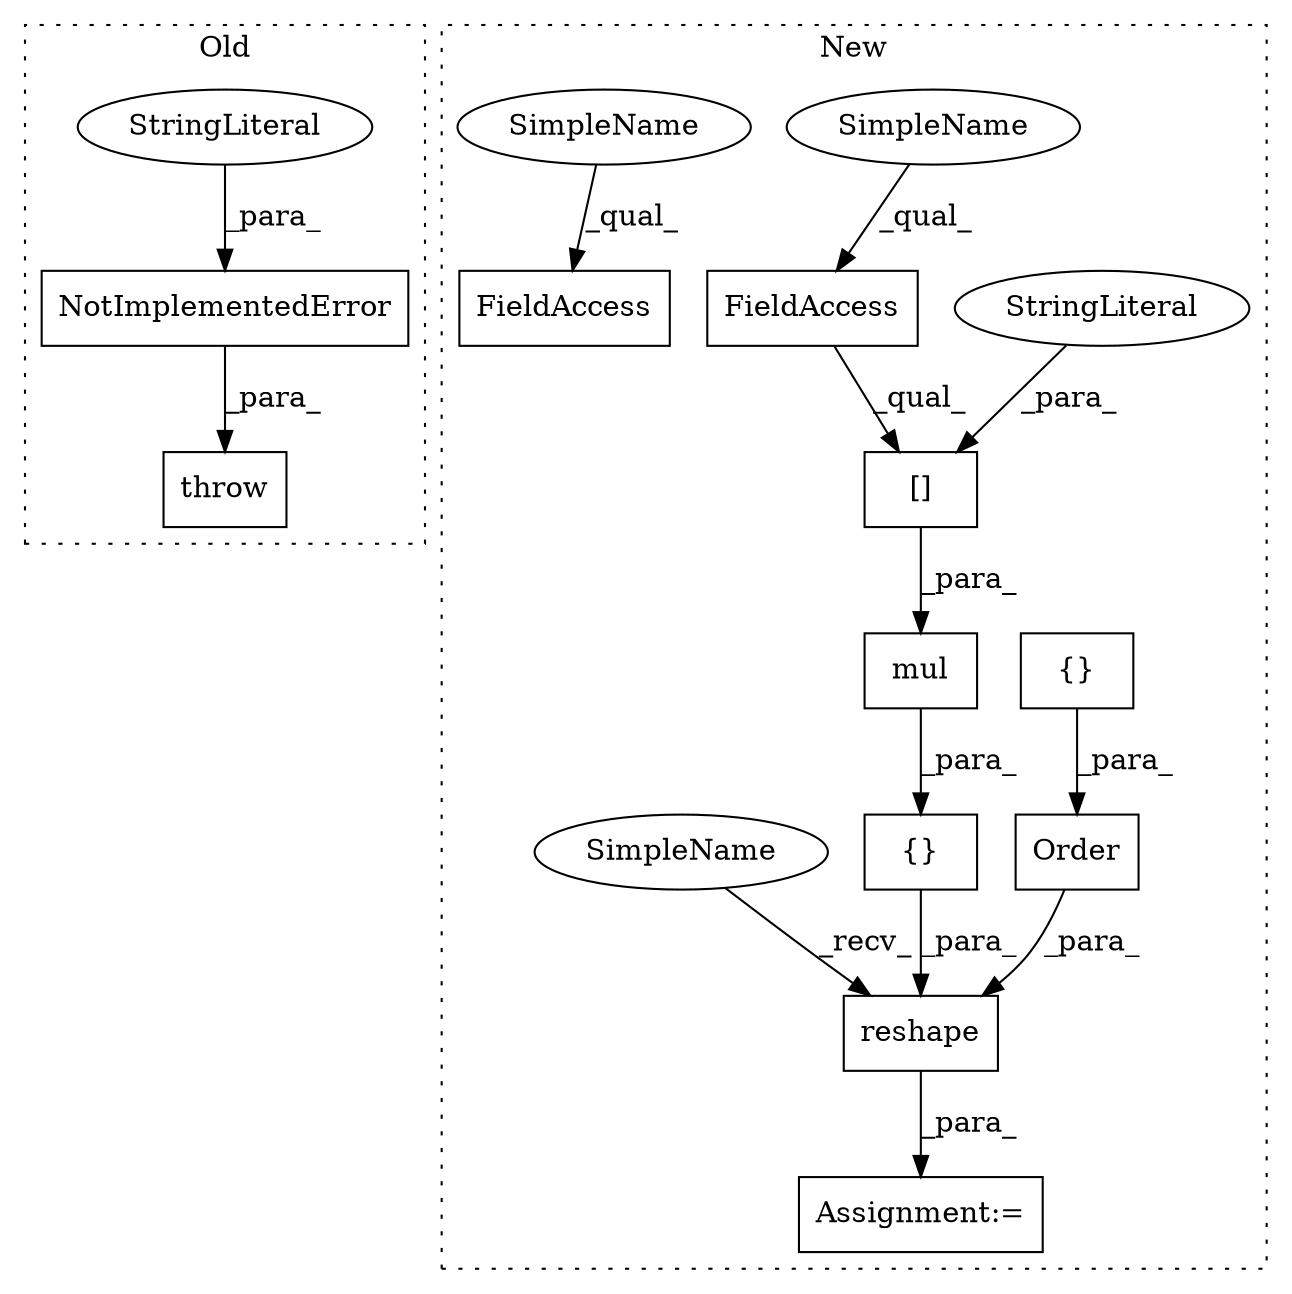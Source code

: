 digraph G {
subgraph cluster0 {
1 [label="throw" a="53" s="4652" l="6" shape="box"];
11 [label="NotImplementedError" a="32" s="4658,4744" l="20,1" shape="box"];
13 [label="StringLiteral" a="45" s="4678" l="66" shape="ellipse"];
label = "Old";
style="dotted";
}
subgraph cluster1 {
2 [label="mul" a="32" s="5424,5454" l="4,1" shape="box"];
3 [label="Assignment:=" a="7" s="5649" l="2" shape="box"];
4 [label="Order" a="32" s="5548,5611" l="6,1" shape="box"];
5 [label="{}" a="4" s="5563,5610" l="1,1" shape="box"];
6 [label="[]" a="2" s="5428,5453" l="8,1" shape="box"];
7 [label="{}" a="4" s="5509,5546" l="1,1" shape="box"];
8 [label="FieldAccess" a="22" s="5428" l="7" shape="box"];
9 [label="reshape" a="32" s="5492,5612" l="8,1" shape="box"];
10 [label="FieldAccess" a="22" s="5352" l="6" shape="box"];
12 [label="StringLiteral" a="45" s="5436" l="17" shape="ellipse"];
14 [label="SimpleName" a="42" s="5428" l="1" shape="ellipse"];
15 [label="SimpleName" a="42" s="5490" l="1" shape="ellipse"];
16 [label="SimpleName" a="42" s="5352" l="1" shape="ellipse"];
label = "New";
style="dotted";
}
2 -> 7 [label="_para_"];
4 -> 9 [label="_para_"];
5 -> 4 [label="_para_"];
6 -> 2 [label="_para_"];
7 -> 9 [label="_para_"];
8 -> 6 [label="_qual_"];
9 -> 3 [label="_para_"];
11 -> 1 [label="_para_"];
12 -> 6 [label="_para_"];
13 -> 11 [label="_para_"];
14 -> 8 [label="_qual_"];
15 -> 9 [label="_recv_"];
16 -> 10 [label="_qual_"];
}